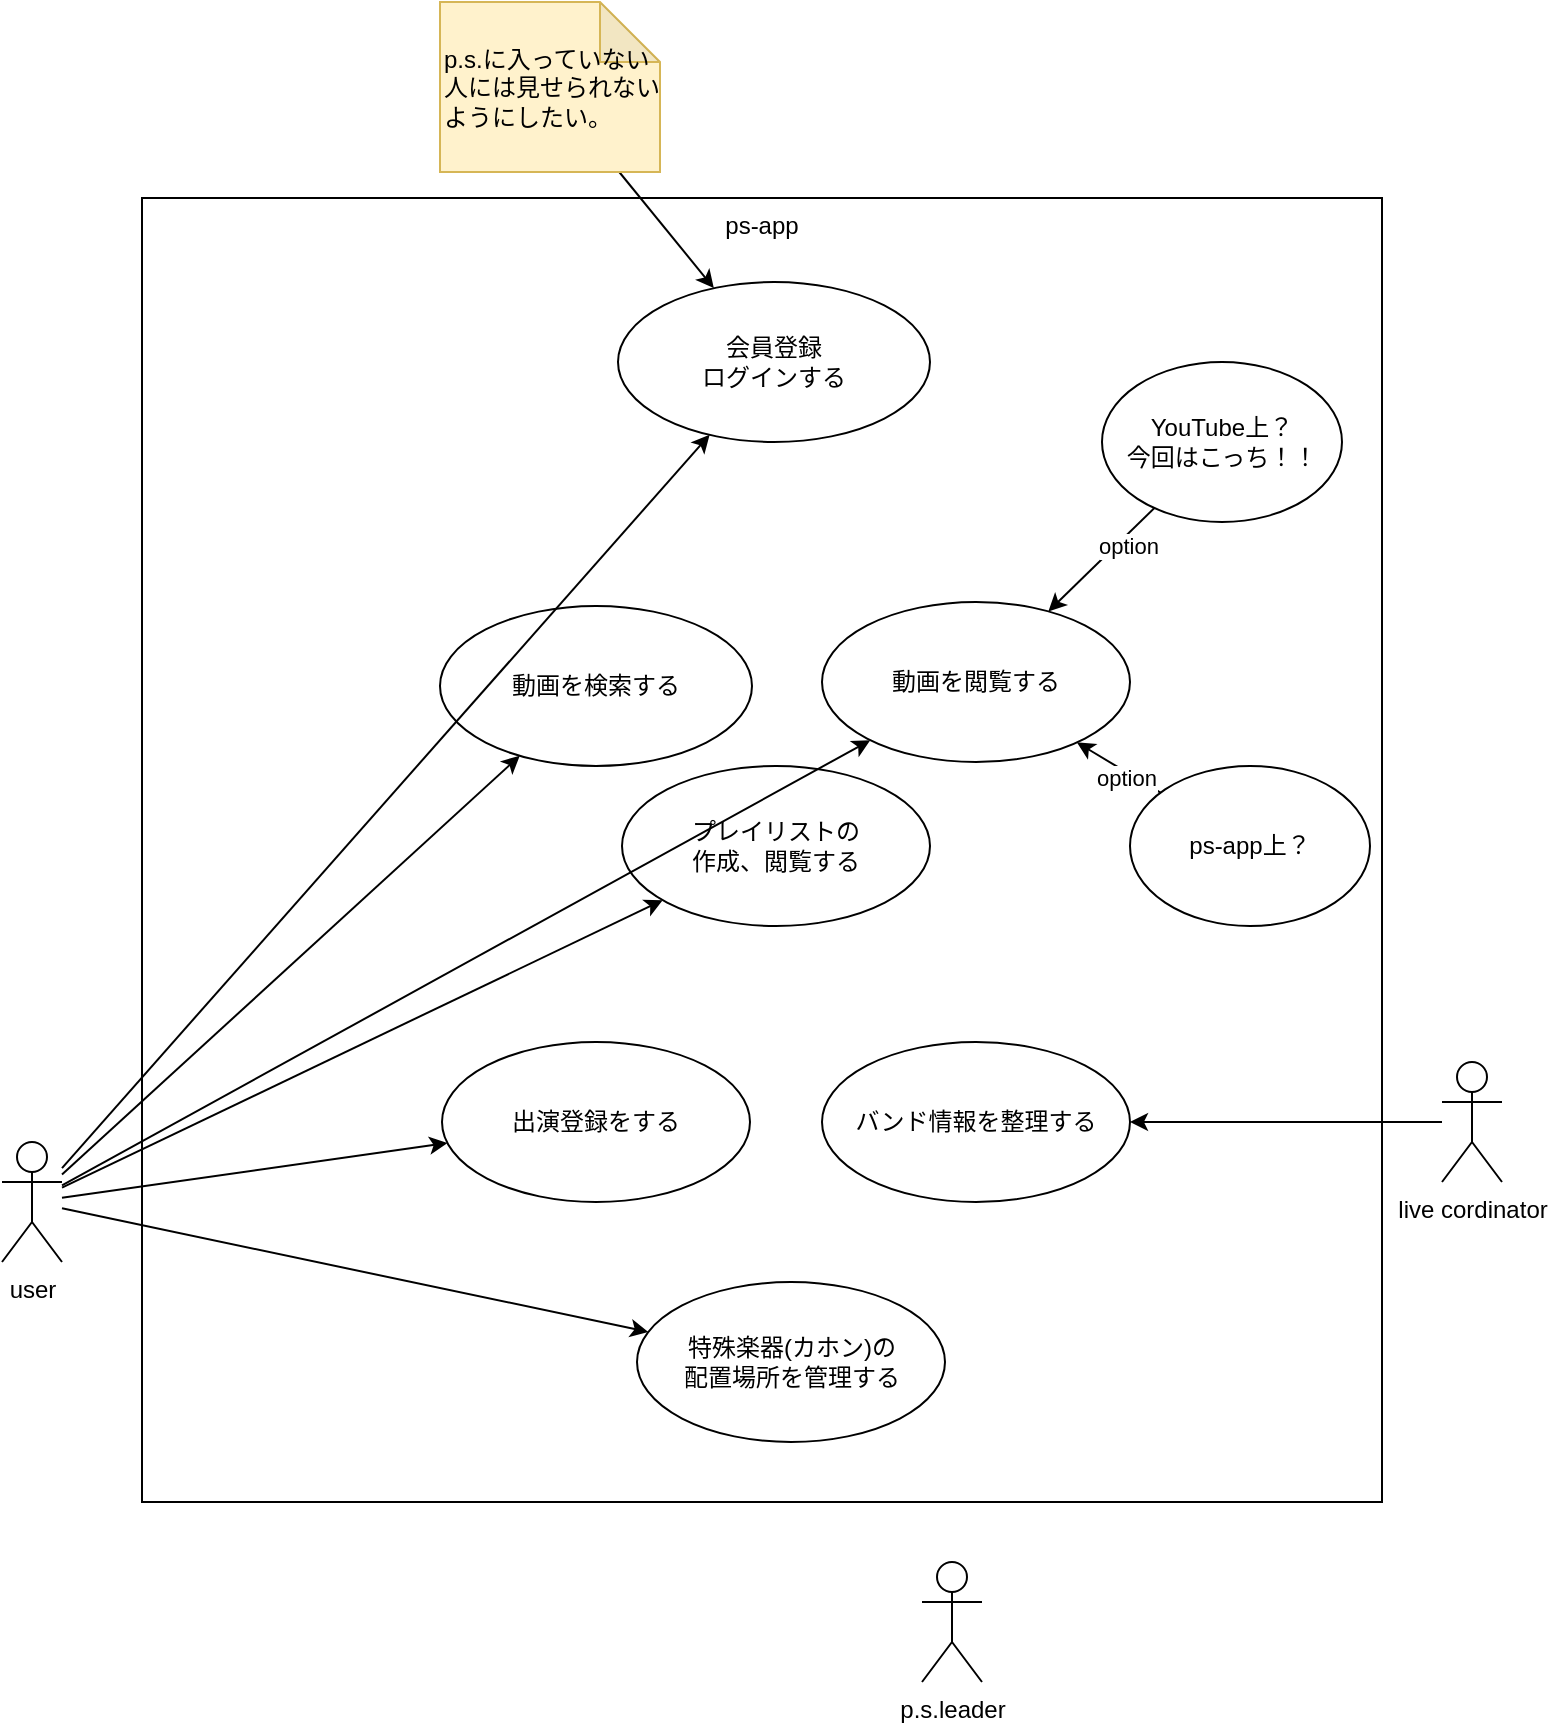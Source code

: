 <mxfile>
    <diagram id="kK-X1QI5sNb91Lrv-UDP" name="ページ1">
        <mxGraphModel dx="2851" dy="1121" grid="1" gridSize="10" guides="1" tooltips="1" connect="1" arrows="1" fold="1" page="1" pageScale="1" pageWidth="827" pageHeight="583" math="0" shadow="0">
            <root>
                <mxCell id="0"/>
                <mxCell id="1" parent="0"/>
                <mxCell id="3" value="ps-app" style="rounded=0;whiteSpace=wrap;html=1;fillColor=none;verticalAlign=top;" parent="1" vertex="1">
                    <mxGeometry x="109" y="208" width="620" height="652" as="geometry"/>
                </mxCell>
                <mxCell id="8" style="edgeStyle=none;html=1;" parent="1" source="4" target="7" edge="1">
                    <mxGeometry relative="1" as="geometry"/>
                </mxCell>
                <mxCell id="13" style="edgeStyle=none;html=1;" parent="1" source="4" target="9" edge="1">
                    <mxGeometry relative="1" as="geometry"/>
                </mxCell>
                <mxCell id="14" style="edgeStyle=none;html=1;" parent="1" source="4" target="12" edge="1">
                    <mxGeometry relative="1" as="geometry"/>
                </mxCell>
                <mxCell id="17" style="edgeStyle=none;html=1;" parent="1" source="4" target="15" edge="1">
                    <mxGeometry relative="1" as="geometry"/>
                </mxCell>
                <mxCell id="45" style="edgeStyle=none;html=1;" edge="1" parent="1" source="4" target="44">
                    <mxGeometry relative="1" as="geometry"/>
                </mxCell>
                <mxCell id="52" style="edgeStyle=none;html=1;" edge="1" parent="1" source="4" target="50">
                    <mxGeometry relative="1" as="geometry"/>
                </mxCell>
                <mxCell id="4" value="user" style="shape=umlActor;verticalLabelPosition=bottom;verticalAlign=top;html=1;outlineConnect=0;fillColor=none;" parent="1" vertex="1">
                    <mxGeometry x="39" y="680" width="30" height="60" as="geometry"/>
                </mxCell>
                <mxCell id="7" value="動画を検索する" style="ellipse;whiteSpace=wrap;html=1;fillColor=none;" parent="1" vertex="1">
                    <mxGeometry x="258" y="412" width="156" height="80" as="geometry"/>
                </mxCell>
                <mxCell id="9" value="プレイリストの&lt;br&gt;作成、閲覧する" style="ellipse;whiteSpace=wrap;html=1;fillColor=none;" parent="1" vertex="1">
                    <mxGeometry x="349" y="492" width="154" height="80" as="geometry"/>
                </mxCell>
                <mxCell id="12" value="会員登録&lt;br&gt;ログインする" style="ellipse;whiteSpace=wrap;html=1;fillColor=none;" parent="1" vertex="1">
                    <mxGeometry x="347" y="250" width="156" height="80" as="geometry"/>
                </mxCell>
                <mxCell id="15" value="動画を閲覧する" style="ellipse;whiteSpace=wrap;html=1;fillColor=none;" parent="1" vertex="1">
                    <mxGeometry x="449" y="410" width="154" height="80" as="geometry"/>
                </mxCell>
                <mxCell id="21" style="edgeStyle=none;html=1;" parent="1" source="18" target="15" edge="1">
                    <mxGeometry relative="1" as="geometry"/>
                </mxCell>
                <mxCell id="23" value="option" style="edgeLabel;html=1;align=center;verticalAlign=middle;resizable=0;points=[];" parent="21" vertex="1" connectable="0">
                    <mxGeometry x="-0.373" y="4" relative="1" as="geometry">
                        <mxPoint as="offset"/>
                    </mxGeometry>
                </mxCell>
                <mxCell id="18" value="YouTube上？&lt;br&gt;今回はこっち！！" style="ellipse;whiteSpace=wrap;html=1;fillColor=none;" parent="1" vertex="1">
                    <mxGeometry x="589" y="290" width="120" height="80" as="geometry"/>
                </mxCell>
                <mxCell id="22" style="edgeStyle=none;html=1;" parent="1" source="20" target="15" edge="1">
                    <mxGeometry relative="1" as="geometry"/>
                </mxCell>
                <mxCell id="24" value="option" style="edgeLabel;html=1;align=center;verticalAlign=middle;resizable=0;points=[];" parent="22" vertex="1" connectable="0">
                    <mxGeometry x="-0.22" y="2" relative="1" as="geometry">
                        <mxPoint as="offset"/>
                    </mxGeometry>
                </mxCell>
                <mxCell id="20" value="ps-app上？" style="ellipse;whiteSpace=wrap;html=1;fillColor=none;" parent="1" vertex="1">
                    <mxGeometry x="603" y="492" width="120" height="80" as="geometry"/>
                </mxCell>
                <mxCell id="29" style="edgeStyle=none;html=1;" parent="1" source="28" target="12" edge="1">
                    <mxGeometry relative="1" as="geometry"/>
                </mxCell>
                <mxCell id="28" value="p.s.に入っていない人には見せられないようにしたい。" style="shape=note;whiteSpace=wrap;html=1;backgroundOutline=1;darkOpacity=0.05;fillColor=#fff2cc;strokeColor=#d6b656;align=left;" parent="1" vertex="1">
                    <mxGeometry x="258" y="110" width="110" height="85" as="geometry"/>
                </mxCell>
                <mxCell id="48" style="edgeStyle=none;html=1;" edge="1" parent="1" source="33" target="46">
                    <mxGeometry relative="1" as="geometry"/>
                </mxCell>
                <mxCell id="33" value="live cordinator" style="shape=umlActor;verticalLabelPosition=bottom;verticalAlign=top;html=1;outlineConnect=0;" vertex="1" parent="1">
                    <mxGeometry x="759" y="640" width="30" height="60" as="geometry"/>
                </mxCell>
                <mxCell id="40" value="p.s.leader" style="shape=umlActor;verticalLabelPosition=bottom;verticalAlign=top;html=1;outlineConnect=0;" vertex="1" parent="1">
                    <mxGeometry x="499" y="890" width="30" height="60" as="geometry"/>
                </mxCell>
                <mxCell id="44" value="出演登録をする" style="ellipse;whiteSpace=wrap;html=1;fillColor=none;" vertex="1" parent="1">
                    <mxGeometry x="259" y="630" width="154" height="80" as="geometry"/>
                </mxCell>
                <mxCell id="46" value="バンド情報を整理する" style="ellipse;whiteSpace=wrap;html=1;fillColor=none;" vertex="1" parent="1">
                    <mxGeometry x="449" y="630" width="154" height="80" as="geometry"/>
                </mxCell>
                <mxCell id="50" value="特殊楽器(カホン)の&lt;br&gt;配置場所を管理する" style="ellipse;whiteSpace=wrap;html=1;fillColor=none;" vertex="1" parent="1">
                    <mxGeometry x="356.5" y="750" width="154" height="80" as="geometry"/>
                </mxCell>
            </root>
        </mxGraphModel>
    </diagram>
</mxfile>